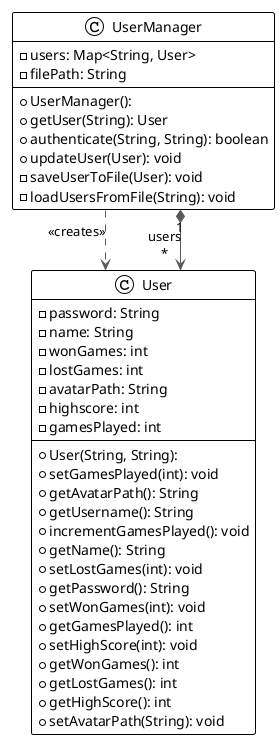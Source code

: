 @startuml

!theme plain
top to bottom direction
skinparam linetype ortho

class User {
  + User(String, String): 
  - password: String
  - name: String
  - wonGames: int
  - lostGames: int
  - avatarPath: String
  - highscore: int
  - gamesPlayed: int
  + setGamesPlayed(int): void
  + getAvatarPath(): String
  + getUsername(): String
  + incrementGamesPlayed(): void
  + getName(): String
  + setLostGames(int): void
  + getPassword(): String
  + setWonGames(int): void
  + getGamesPlayed(): int
  + setHighScore(int): void
  + getWonGames(): int
  + getLostGames(): int
  + getHighScore(): int
  + setAvatarPath(String): void
}
class UserManager {
  + UserManager(): 
  - users: Map<String, User>
  - filePath: String
  + getUser(String): User
  + authenticate(String, String): boolean
  + updateUser(User): void
  - saveUserToFile(User): void
  - loadUsersFromFile(String): void
}

UserManager  -[#595959,dashed]->  User        : <<creates>>
UserManager "1" *-[#595959,plain]-> "users\n*" User        
@enduml
